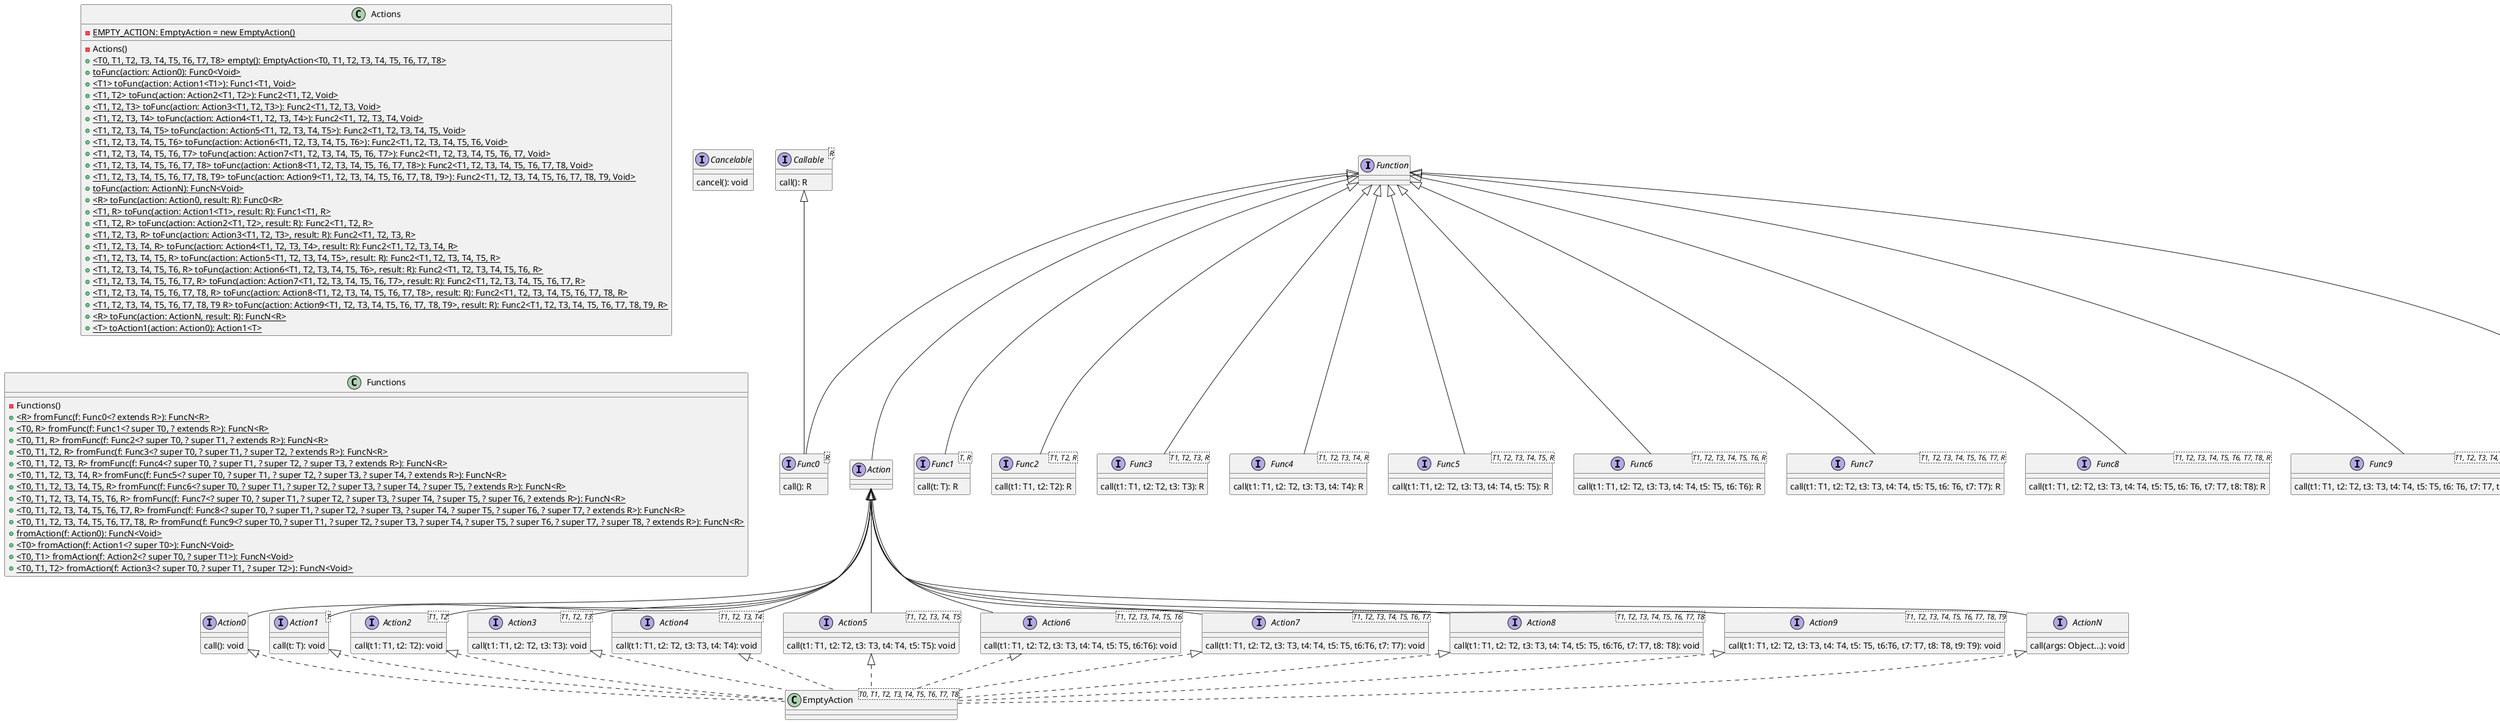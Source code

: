 @startuml
interface Function {}

interface Action extends Function {}

interface Action0 extends Action {
    call(): void
}

interface Action1<T> extends Action {
    call(t: T): void
}

interface Action2<T1, T2> extends Action {
    call(t1: T1, t2: T2): void
}

interface Action3<T1, T2, T3> extends Action {
    call(t1: T1, t2: T2, t3: T3): void
}

interface Action4<T1, T2, T3, T4> extends Action {
    call(t1: T1, t2: T2, t3: T3, t4: T4): void
}

interface Action5<T1, T2, T3, T4, T5> extends Action {
    call(t1: T1, t2: T2, t3: T3, t4: T4, t5: T5): void
}

interface Action6<T1, T2, T3, T4, T5, T6> extends Action {
    call(t1: T1, t2: T2, t3: T3, t4: T4, t5: T5, t6:T6): void
}

interface Action7<T1, T2, T3, T4, T5, T6, T7> extends Action {
    call(t1: T1, t2: T2, t3: T3, t4: T4, t5: T5, t6:T6, t7: T7): void
}

interface Action8<T1, T2, T3, T4, T5, T6, T7, T8> extends Action {
    call(t1: T1, t2: T2, t3: T3, t4: T4, t5: T5, t6:T6, t7: T7, t8: T8): void
}

interface Action9<T1, T2, T3, T4, T5, T6, T7, T8, T9> extends Action {
    call(t1: T1, t2: T2, t3: T3, t4: T4, t5: T5, t6:T6, t7: T7, t8: T8, t9: T9): void
}

interface ActionN extends Action {
    call(args: Object...): void
}

class Actions {
    - {static} EMPTY_ACTION: EmptyAction = new EmptyAction()
    __
    - Actions()
    + {static} <T0, T1, T2, T3, T4, T5, T6, T7, T8> empty(): EmptyAction<T0, T1, T2, T3, T4, T5, T6, T7, T8>
    + {static} toFunc(action: Action0): Func0<Void>
    + {static} <T1> toFunc(action: Action1<T1>): Func1<T1, Void>
    + {static} <T1, T2> toFunc(action: Action2<T1, T2>): Func2<T1, T2, Void>
    + {static} <T1, T2, T3> toFunc(action: Action3<T1, T2, T3>): Func2<T1, T2, T3, Void>
    + {static} <T1, T2, T3, T4> toFunc(action: Action4<T1, T2, T3, T4>): Func2<T1, T2, T3, T4, Void>
    + {static} <T1, T2, T3, T4, T5> toFunc(action: Action5<T1, T2, T3, T4, T5>): Func2<T1, T2, T3, T4, T5, Void>
    + {static} <T1, T2, T3, T4, T5, T6> toFunc(action: Action6<T1, T2, T3, T4, T5, T6>): Func2<T1, T2, T3, T4, T5, T6, Void>
    + {static} <T1, T2, T3, T4, T5, T6, T7> toFunc(action: Action7<T1, T2, T3, T4, T5, T6, T7>): Func2<T1, T2, T3, T4, T5, T6, T7, Void>
    + {static} <T1, T2, T3, T4, T5, T6, T7, T8> toFunc(action: Action8<T1, T2, T3, T4, T5, T6, T7, T8>): Func2<T1, T2, T3, T4, T5, T6, T7, T8, Void>
    + {static} <T1, T2, T3, T4, T5, T6, T7, T8, T9> toFunc(action: Action9<T1, T2, T3, T4, T5, T6, T7, T8, T9>): Func2<T1, T2, T3, T4, T5, T6, T7, T8, T9, Void>
    + {static} toFunc(action: ActionN): FuncN<Void>
    + {static} <R> toFunc(action: Action0, result: R): Func0<R>
    + {static} <T1, R> toFunc(action: Action1<T1>, result: R): Func1<T1, R>
    + {static} <T1, T2, R> toFunc(action: Action2<T1, T2>, result: R): Func2<T1, T2, R>
    + {static} <T1, T2, T3, R> toFunc(action: Action3<T1, T2, T3>, result: R): Func2<T1, T2, T3, R>
    + {static} <T1, T2, T3, T4, R> toFunc(action: Action4<T1, T2, T3, T4>, result: R): Func2<T1, T2, T3, T4, R>
    + {static} <T1, T2, T3, T4, T5, R> toFunc(action: Action5<T1, T2, T3, T4, T5>, result: R): Func2<T1, T2, T3, T4, T5, R>
    + {static} <T1, T2, T3, T4, T5, T6, R> toFunc(action: Action6<T1, T2, T3, T4, T5, T6>, result: R): Func2<T1, T2, T3, T4, T5, T6, R>
    + {static} <T1, T2, T3, T4, T5, T6, T7, R> toFunc(action: Action7<T1, T2, T3, T4, T5, T6, T7>, result: R): Func2<T1, T2, T3, T4, T5, T6, T7, R>
    + {static} <T1, T2, T3, T4, T5, T6, T7, T8, R> toFunc(action: Action8<T1, T2, T3, T4, T5, T6, T7, T8>, result: R): Func2<T1, T2, T3, T4, T5, T6, T7, T8, R>
    + {static} <T1, T2, T3, T4, T5, T6, T7, T8, T9 R> toFunc(action: Action9<T1, T2, T3, T4, T5, T6, T7, T8, T9>, result: R): Func2<T1, T2, T3, T4, T5, T6, T7, T8, T9, R>
    + {static} <R> toFunc(action: ActionN, result: R): FuncN<R>
    + {static} <T> toAction1(action: Action0): Action1<T>
}

class EmptyAction<T0, T1, T2, T3, T4, T5, T6, T7, T8> implements Action0, Action1, Action2, Action3, Action4, Action5, Action6, Action7, Action8, Action9, ActionN {}

interface Cancelable {
    cancel(): void
}

interface Callable<R> {
    call(): R
}

interface Func0<R> extends Function, Callable {
    call(): R
}

interface Func1<T, R> extends Function {
    call(t: T): R
}

interface Func2<T1, T2, R> extends Function {
    call(t1: T1, t2: T2): R
}

interface Func3 <T1, T2, T3, R> extends Function {
    call(t1: T1, t2: T2, t3: T3): R
}

interface Func4 <T1, T2, T3, T4, R> extends Function {
    call(t1: T1, t2: T2, t3: T3, t4: T4): R
}

interface Func5 <T1, T2, T3, T4, T5, R> extends Function {
    call(t1: T1, t2: T2, t3: T3, t4: T4, t5: T5): R
}

interface Func6 <T1, T2, T3, T4, T5, T6, R> extends Function {
    call(t1: T1, t2: T2, t3: T3, t4: T4, t5: T5, t6: T6): R
}

interface Func7 <T1, T2, T3, T4, T5, T6, T7, R> extends Function {
    call(t1: T1, t2: T2, t3: T3, t4: T4, t5: T5, t6: T6, t7: T7): R
}

interface Func8 <T1, T2, T3, T4, T5, T6, T7, T8, R> extends Function {
    call(t1: T1, t2: T2, t3: T3, t4: T4, t5: T5, t6: T6, t7: T7, t8: T8): R
}

interface Func9 <T1, T2, T3, T4, T5, T6, T7, T8, T9, R> extends Function {
    call(t1: T1, t2: T2, t3: T3, t4: T4, t5: T5, t6: T6, t7: T7, t8: T8, t9: T9): R
}

interface FuncN<R> extends Function {
    call(args: Object...): R
}

class Functions {
    - Functions()
    + {static} <R> fromFunc(f: Func0<? extends R>): FuncN<R>
    + {static} <T0, R> fromFunc(f: Func1<? super T0, ? extends R>): FuncN<R>
    + {static} <T0, T1, R> fromFunc(f: Func2<? super T0, ? super T1, ? extends R>): FuncN<R>
    + {static} <T0, T1, T2, R> fromFunc(f: Func3<? super T0, ? super T1, ? super T2, ? extends R>): FuncN<R>
    + {static} <T0, T1, T2, T3, R> fromFunc(f: Func4<? super T0, ? super T1, ? super T2, ? super T3, ? extends R>): FuncN<R>
    + {static} <T0, T1, T2, T3, T4, R> fromFunc(f: Func5<? super T0, ? super T1, ? super T2, ? super T3, ? super T4, ? extends R>): FuncN<R>
    + {static} <T0, T1, T2, T3, T4, T5, R> fromFunc(f: Func6<? super T0, ? super T1, ? super T2, ? super T3, ? super T4, ? super T5, ? extends R>): FuncN<R>
    + {static} <T0, T1, T2, T3, T4, T5, T6, R> fromFunc(f: Func7<? super T0, ? super T1, ? super T2, ? super T3, ? super T4, ? super T5, ? super T6, ? extends R>): FuncN<R>
    + {static} <T0, T1, T2, T3, T4, T5, T6, T7, R> fromFunc(f: Func8<? super T0, ? super T1, ? super T2, ? super T3, ? super T4, ? super T5, ? super T6, ? super T7, ? extends R>): FuncN<R>
    + {static} <T0, T1, T2, T3, T4, T5, T6, T7, T8, R> fromFunc(f: Func9<? super T0, ? super T1, ? super T2, ? super T3, ? super T4, ? super T5, ? super T6, ? super T7, ? super T8, ? extends R>): FuncN<R>
    + {static} fromAction(f: Action0): FuncN<Void>
    + {static} <T0> fromAction(f: Action1<? super T0>): FuncN<Void>
    + {static} <T0, T1> fromAction(f: Action2<? super T0, ? super T1>): FuncN<Void>
    + {static} <T0, T1, T2> fromAction(f: Action3<? super T0, ? super T1, ? super T2>): FuncN<Void>
}

@enduml